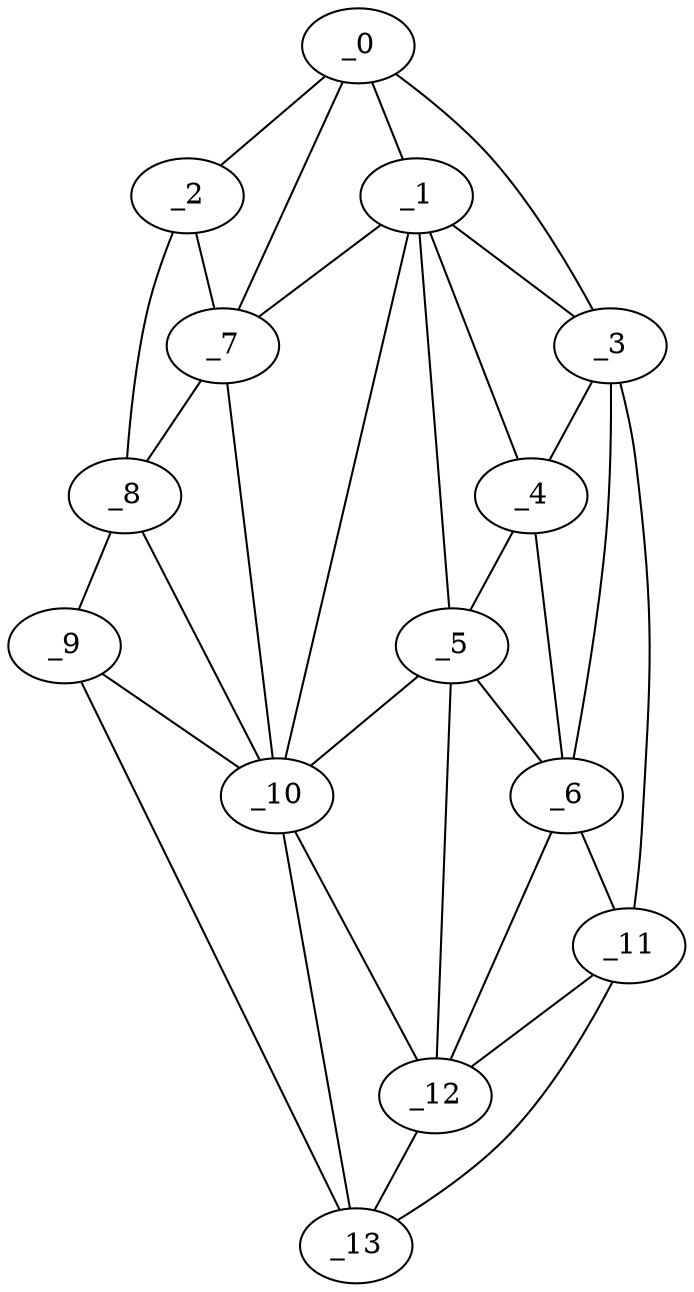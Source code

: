 graph "obj18__75.gxl" {
	_0	 [x=13,
		y=18];
	_1	 [x=30,
		y=57];
	_0 -- _1	 [valence=2];
	_2	 [x=34,
		y=6];
	_0 -- _2	 [valence=1];
	_3	 [x=34,
		y=90];
	_0 -- _3	 [valence=1];
	_7	 [x=47,
		y=11];
	_0 -- _7	 [valence=1];
	_1 -- _3	 [valence=1];
	_4	 [x=36,
		y=69];
	_1 -- _4	 [valence=2];
	_5	 [x=40,
		y=65];
	_1 -- _5	 [valence=2];
	_1 -- _7	 [valence=1];
	_10	 [x=63,
		y=16];
	_1 -- _10	 [valence=2];
	_2 -- _7	 [valence=2];
	_8	 [x=53,
		y=3];
	_2 -- _8	 [valence=1];
	_3 -- _4	 [valence=2];
	_6	 [x=44,
		y=85];
	_3 -- _6	 [valence=1];
	_11	 [x=99,
		y=116];
	_3 -- _11	 [valence=1];
	_4 -- _5	 [valence=2];
	_4 -- _6	 [valence=2];
	_5 -- _6	 [valence=2];
	_5 -- _10	 [valence=1];
	_12	 [x=114,
		y=28];
	_5 -- _12	 [valence=2];
	_6 -- _11	 [valence=2];
	_6 -- _12	 [valence=2];
	_7 -- _8	 [valence=1];
	_7 -- _10	 [valence=2];
	_9	 [x=62,
		y=5];
	_8 -- _9	 [valence=1];
	_8 -- _10	 [valence=1];
	_9 -- _10	 [valence=2];
	_13	 [x=117,
		y=18];
	_9 -- _13	 [valence=1];
	_10 -- _12	 [valence=2];
	_10 -- _13	 [valence=1];
	_11 -- _12	 [valence=2];
	_11 -- _13	 [valence=1];
	_12 -- _13	 [valence=1];
}
